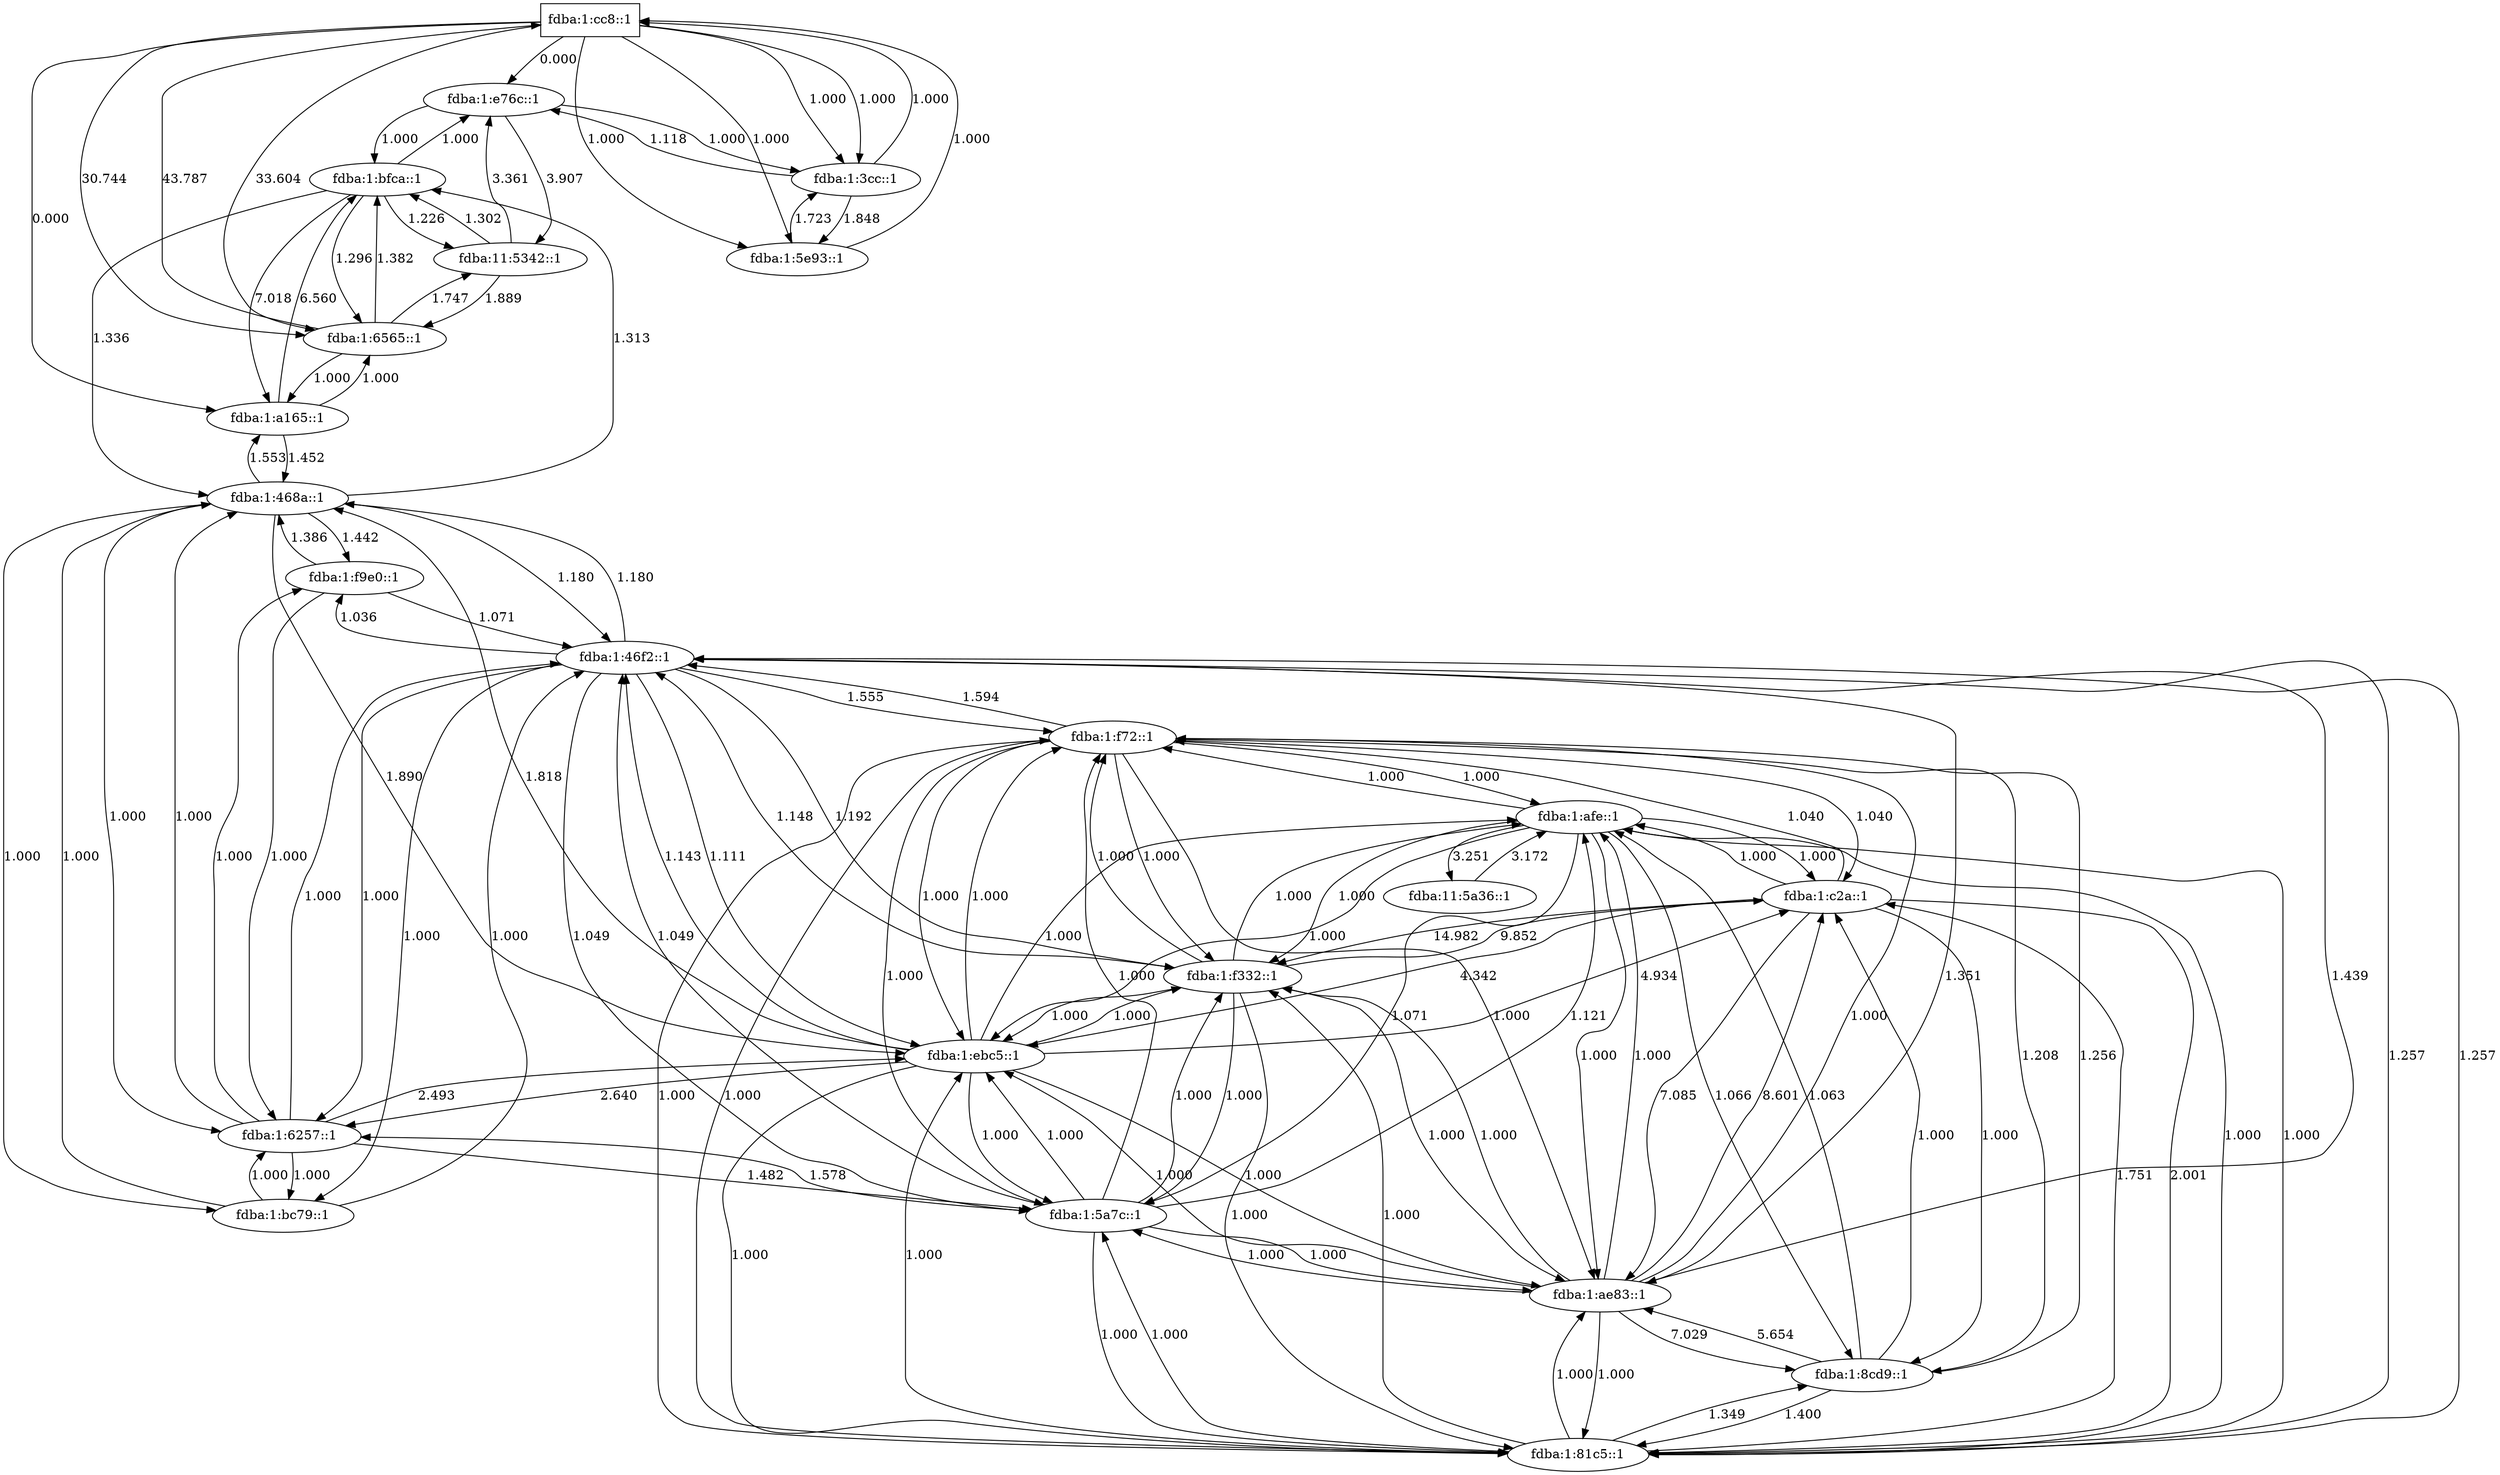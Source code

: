 digraph topology
{
"fdba:1:cc8::1" -> "fdba:1:e76c::1"[label="0.000", style=solid];
"fdba:1:cc8::1" -> "fdba:1:3cc::1"[label="1.000", style=solid];
"fdba:1:cc8::1" -> "fdba:1:6565::1"[label="30.744", style=solid];
"fdba:1:cc8::1"[shape=box];
"fdba:1:cc8::1" -> "fdba:1:5e93::1"[label="1.000", style=solid];
"fdba:1:cc8::1" -> "fdba:1:a165::1"[label="0.000", style=solid];
"fdba:1:3cc::1" -> "fdba:1:cc8::1"[label="1.000"];
"fdba:1:3cc::1" -> "fdba:1:5e93::1"[label="1.848"];
"fdba:1:3cc::1" -> "fdba:1:e76c::1"[label="1.118"];
"fdba:1:afe::1" -> "fdba:1:c2a::1"[label="1.000"];
"fdba:1:afe::1" -> "fdba:1:f72::1"[label="1.000"];
"fdba:1:afe::1" -> "fdba:1:5a7c::1"[label="1.071"];
"fdba:1:afe::1" -> "fdba:1:81c5::1"[label="1.000"];
"fdba:1:afe::1" -> "fdba:1:8cd9::1"[label="1.066"];
"fdba:1:afe::1" -> "fdba:1:ae83::1"[label="1.000"];
"fdba:1:afe::1" -> "fdba:1:ebc5::1"[label="1.000"];
"fdba:1:afe::1" -> "fdba:1:f332::1"[label="1.000"];
"fdba:1:afe::1" -> "fdba:11:5a36::1"[label="3.251"];
"fdba:1:c2a::1" -> "fdba:1:afe::1"[label="1.000"];
"fdba:1:c2a::1" -> "fdba:1:f72::1"[label="1.040"];
"fdba:1:c2a::1" -> "fdba:1:81c5::1"[label="2.001"];
"fdba:1:c2a::1" -> "fdba:1:8cd9::1"[label="1.000"];
"fdba:1:c2a::1" -> "fdba:1:ae83::1"[label="7.085"];
"fdba:1:c2a::1" -> "fdba:1:ebc5::1"[label="4.342"];
"fdba:1:c2a::1" -> "fdba:1:f332::1"[label="14.982"];
"fdba:1:cc8::1" -> "fdba:1:3cc::1"[label="1.000"];
"fdba:1:cc8::1" -> "fdba:1:5e93::1"[label="1.000"];
"fdba:1:cc8::1" -> "fdba:1:6565::1"[label="33.604"];
"fdba:1:f72::1" -> "fdba:1:afe::1"[label="1.000"];
"fdba:1:f72::1" -> "fdba:1:c2a::1"[label="1.040"];
"fdba:1:f72::1" -> "fdba:1:46f2::1"[label="1.594"];
"fdba:1:f72::1" -> "fdba:1:5a7c::1"[label="1.000"];
"fdba:1:f72::1" -> "fdba:1:81c5::1"[label="1.000"];
"fdba:1:f72::1" -> "fdba:1:8cd9::1"[label="1.208"];
"fdba:1:f72::1" -> "fdba:1:ae83::1"[label="1.000"];
"fdba:1:f72::1" -> "fdba:1:ebc5::1"[label="1.000"];
"fdba:1:f72::1" -> "fdba:1:f332::1"[label="1.000"];
"fdba:1:468a::1" -> "fdba:1:46f2::1"[label="1.180"];
"fdba:1:468a::1" -> "fdba:1:6257::1"[label="1.000"];
"fdba:1:468a::1" -> "fdba:1:a165::1"[label="1.553"];
"fdba:1:468a::1" -> "fdba:1:bc79::1"[label="1.000"];
"fdba:1:468a::1" -> "fdba:1:bfca::1"[label="1.313"];
"fdba:1:468a::1" -> "fdba:1:ebc5::1"[label="1.890"];
"fdba:1:468a::1" -> "fdba:1:f9e0::1"[label="1.442"];
"fdba:1:46f2::1" -> "fdba:1:f72::1"[label="1.555"];
"fdba:1:46f2::1" -> "fdba:1:468a::1"[label="1.180"];
"fdba:1:46f2::1" -> "fdba:1:5a7c::1"[label="1.049"];
"fdba:1:46f2::1" -> "fdba:1:6257::1"[label="1.000"];
"fdba:1:46f2::1" -> "fdba:1:81c5::1"[label="1.257"];
"fdba:1:46f2::1" -> "fdba:1:ae83::1"[label="1.351"];
"fdba:1:46f2::1" -> "fdba:1:bc79::1"[label="1.000"];
"fdba:1:46f2::1" -> "fdba:1:ebc5::1"[label="1.111"];
"fdba:1:46f2::1" -> "fdba:1:f332::1"[label="1.192"];
"fdba:1:46f2::1" -> "fdba:1:f9e0::1"[label="1.036"];
"fdba:1:5a7c::1" -> "fdba:1:afe::1"[label="1.121"];
"fdba:1:5a7c::1" -> "fdba:1:f72::1"[label="1.000"];
"fdba:1:5a7c::1" -> "fdba:1:46f2::1"[label="1.049"];
"fdba:1:5a7c::1" -> "fdba:1:6257::1"[label="1.578"];
"fdba:1:5a7c::1" -> "fdba:1:81c5::1"[label="1.000"];
"fdba:1:5a7c::1" -> "fdba:1:ae83::1"[label="1.000"];
"fdba:1:5a7c::1" -> "fdba:1:ebc5::1"[label="1.000"];
"fdba:1:5a7c::1" -> "fdba:1:f332::1"[label="1.000"];
"fdba:1:5e93::1" -> "fdba:1:3cc::1"[label="1.723"];
"fdba:1:5e93::1" -> "fdba:1:cc8::1"[label="1.000"];
"fdba:1:6257::1" -> "fdba:1:468a::1"[label="1.000"];
"fdba:1:6257::1" -> "fdba:1:46f2::1"[label="1.000"];
"fdba:1:6257::1" -> "fdba:1:5a7c::1"[label="1.482"];
"fdba:1:6257::1" -> "fdba:1:bc79::1"[label="1.000"];
"fdba:1:6257::1" -> "fdba:1:ebc5::1"[label="2.493"];
"fdba:1:6257::1" -> "fdba:1:f9e0::1"[label="1.000"];
"fdba:1:6565::1" -> "fdba:1:cc8::1"[label="43.787"];
"fdba:1:6565::1" -> "fdba:1:a165::1"[label="1.000"];
"fdba:1:6565::1" -> "fdba:1:bfca::1"[label="1.382"];
"fdba:1:6565::1" -> "fdba:11:5342::1"[label="1.747"];
"fdba:1:81c5::1" -> "fdba:1:afe::1"[label="1.000"];
"fdba:1:81c5::1" -> "fdba:1:c2a::1"[label="1.751"];
"fdba:1:81c5::1" -> "fdba:1:f72::1"[label="1.000"];
"fdba:1:81c5::1" -> "fdba:1:46f2::1"[label="1.257"];
"fdba:1:81c5::1" -> "fdba:1:5a7c::1"[label="1.000"];
"fdba:1:81c5::1" -> "fdba:1:8cd9::1"[label="1.349"];
"fdba:1:81c5::1" -> "fdba:1:ae83::1"[label="1.000"];
"fdba:1:81c5::1" -> "fdba:1:ebc5::1"[label="1.000"];
"fdba:1:81c5::1" -> "fdba:1:f332::1"[label="1.000"];
"fdba:1:8cd9::1" -> "fdba:1:afe::1"[label="1.063"];
"fdba:1:8cd9::1" -> "fdba:1:c2a::1"[label="1.000"];
"fdba:1:8cd9::1" -> "fdba:1:f72::1"[label="1.256"];
"fdba:1:8cd9::1" -> "fdba:1:81c5::1"[label="1.400"];
"fdba:1:8cd9::1" -> "fdba:1:ae83::1"[label="5.654"];
"fdba:1:a165::1" -> "fdba:1:468a::1"[label="1.452"];
"fdba:1:a165::1" -> "fdba:1:6565::1"[label="1.000"];
"fdba:1:a165::1" -> "fdba:1:bfca::1"[label="6.560"];
"fdba:1:ae83::1" -> "fdba:1:afe::1"[label="1.000"];
"fdba:1:ae83::1" -> "fdba:1:c2a::1"[label="8.601"];
"fdba:1:ae83::1" -> "fdba:1:f72::1"[label="1.000"];
"fdba:1:ae83::1" -> "fdba:1:46f2::1"[label="1.439"];
"fdba:1:ae83::1" -> "fdba:1:5a7c::1"[label="1.000"];
"fdba:1:ae83::1" -> "fdba:1:81c5::1"[label="1.000"];
"fdba:1:ae83::1" -> "fdba:1:8cd9::1"[label="7.029"];
"fdba:1:ae83::1" -> "fdba:1:ebc5::1"[label="1.000"];
"fdba:1:ae83::1" -> "fdba:1:f332::1"[label="1.000"];
"fdba:1:bc79::1" -> "fdba:1:468a::1"[label="1.000"];
"fdba:1:bc79::1" -> "fdba:1:46f2::1"[label="1.000"];
"fdba:1:bc79::1" -> "fdba:1:6257::1"[label="1.000"];
"fdba:1:bfca::1" -> "fdba:1:468a::1"[label="1.336"];
"fdba:1:bfca::1" -> "fdba:1:6565::1"[label="1.296"];
"fdba:1:bfca::1" -> "fdba:1:a165::1"[label="7.018"];
"fdba:1:bfca::1" -> "fdba:1:e76c::1"[label="1.000"];
"fdba:1:bfca::1" -> "fdba:11:5342::1"[label="1.226"];
"fdba:1:e76c::1" -> "fdba:1:3cc::1"[label="1.000"];
"fdba:1:e76c::1" -> "fdba:1:bfca::1"[label="1.000"];
"fdba:1:e76c::1" -> "fdba:11:5342::1"[label="3.907"];
"fdba:1:ebc5::1" -> "fdba:1:afe::1"[label="1.000"];
"fdba:1:ebc5::1" -> "fdba:1:c2a::1"[label="4.934"];
"fdba:1:ebc5::1" -> "fdba:1:f72::1"[label="1.000"];
"fdba:1:ebc5::1" -> "fdba:1:468a::1"[label="1.818"];
"fdba:1:ebc5::1" -> "fdba:1:46f2::1"[label="1.143"];
"fdba:1:ebc5::1" -> "fdba:1:5a7c::1"[label="1.000"];
"fdba:1:ebc5::1" -> "fdba:1:6257::1"[label="2.640"];
"fdba:1:ebc5::1" -> "fdba:1:81c5::1"[label="1.000"];
"fdba:1:ebc5::1" -> "fdba:1:ae83::1"[label="1.000"];
"fdba:1:ebc5::1" -> "fdba:1:f332::1"[label="1.000"];
"fdba:1:f332::1" -> "fdba:1:afe::1"[label="1.000"];
"fdba:1:f332::1" -> "fdba:1:c2a::1"[label="9.852"];
"fdba:1:f332::1" -> "fdba:1:f72::1"[label="1.000"];
"fdba:1:f332::1" -> "fdba:1:46f2::1"[label="1.148"];
"fdba:1:f332::1" -> "fdba:1:5a7c::1"[label="1.000"];
"fdba:1:f332::1" -> "fdba:1:81c5::1"[label="1.000"];
"fdba:1:f332::1" -> "fdba:1:ae83::1"[label="1.000"];
"fdba:1:f332::1" -> "fdba:1:ebc5::1"[label="1.000"];
"fdba:1:f9e0::1" -> "fdba:1:468a::1"[label="1.386"];
"fdba:1:f9e0::1" -> "fdba:1:46f2::1"[label="1.071"];
"fdba:1:f9e0::1" -> "fdba:1:6257::1"[label="1.000"];
"fdba:11:5342::1" -> "fdba:1:6565::1"[label="1.889"];
"fdba:11:5342::1" -> "fdba:1:bfca::1"[label="1.302"];
"fdba:11:5342::1" -> "fdba:1:e76c::1"[label="3.361"];
"fdba:11:5a36::1" -> "fdba:1:afe::1"[label="3.172"];
}

